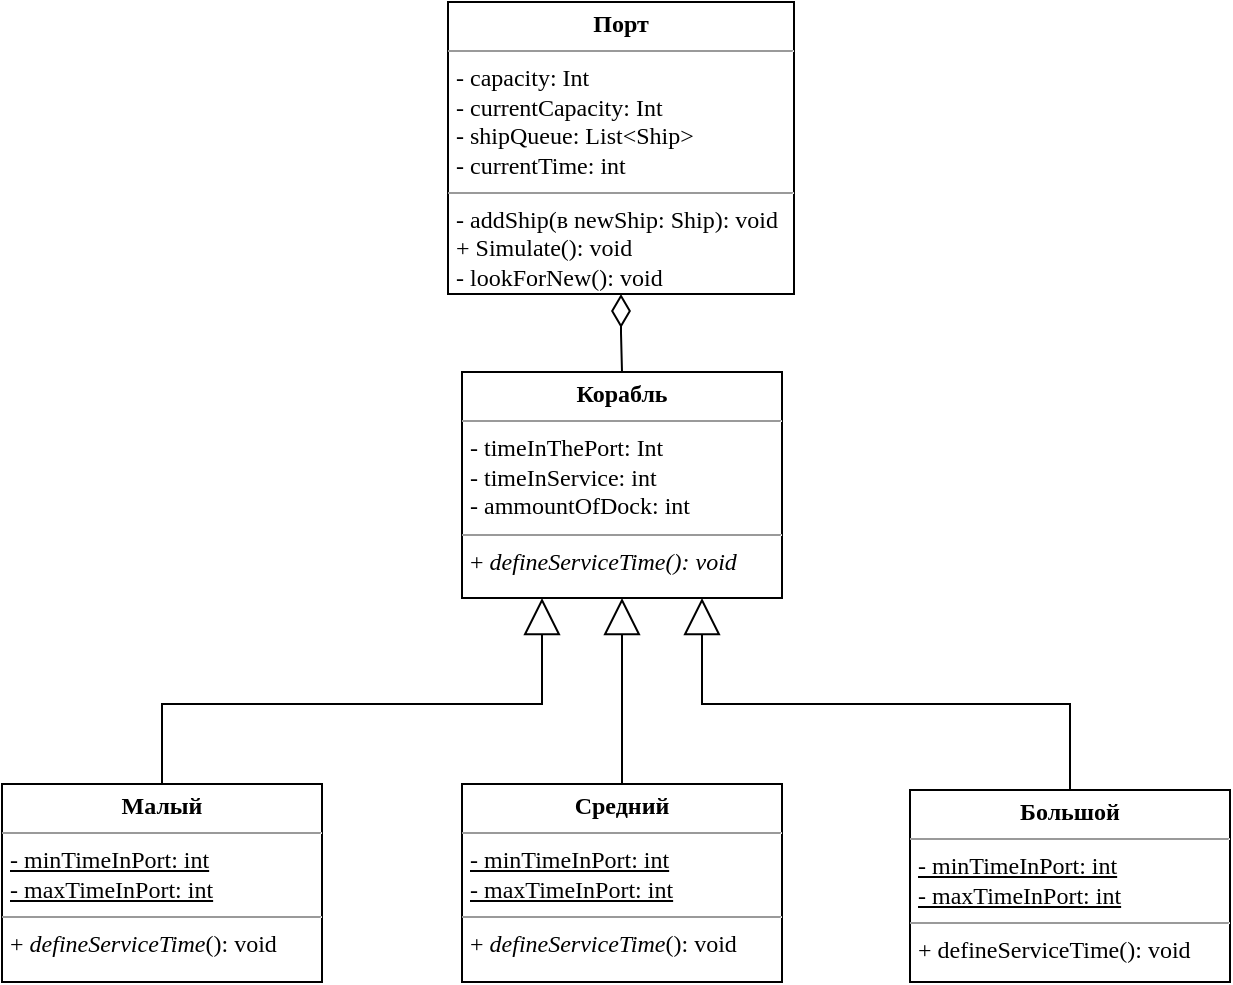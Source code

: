 <mxfile version="12.1.7" type="device" pages="3"><diagram id="rQJLPnfwIu0oZty9DE9A" name="Page-1"><mxGraphModel dx="1392" dy="722" grid="0" gridSize="10" guides="1" tooltips="1" connect="1" arrows="1" fold="1" page="1" pageScale="1" pageWidth="1169" pageHeight="827" math="0" shadow="0"><root><mxCell id="0"/><mxCell id="1" parent="0"/><mxCell id="Dj0sR8iXcwPjR2DifB25-1" value="&lt;p style=&quot;margin: 0px ; margin-top: 4px ; text-align: center&quot;&gt;&lt;b&gt;Корабль&lt;/b&gt;&lt;/p&gt;&lt;hr size=&quot;1&quot;&gt;&lt;p style=&quot;margin: 0px ; margin-left: 4px&quot;&gt;- timeInThePort: Int&lt;/p&gt;&lt;p style=&quot;margin: 0px ; margin-left: 4px&quot;&gt;- timeInService: int&lt;/p&gt;&lt;p style=&quot;margin: 0px ; margin-left: 4px&quot;&gt;- ammountOfDock: int&lt;/p&gt;&lt;hr size=&quot;1&quot;&gt;&lt;p style=&quot;margin: 0px ; margin-left: 4px&quot;&gt;+ &lt;i&gt;defineServiceTime(): void&lt;/i&gt;&lt;/p&gt;" style="verticalAlign=top;align=left;overflow=fill;fontSize=12;fontFamily=Times New Roman;html=1;" parent="1" vertex="1"><mxGeometry x="408" y="194" width="160" height="113" as="geometry"/></mxCell><mxCell id="Dj0sR8iXcwPjR2DifB25-2" value="&lt;p style=&quot;margin: 0px ; margin-top: 4px ; text-align: center&quot;&gt;&lt;b&gt;Большой&lt;/b&gt;&lt;/p&gt;&lt;hr size=&quot;1&quot;&gt;&lt;p style=&quot;margin: 0px 0px 0px 4px&quot;&gt;&lt;u&gt;- minTimeInPort: int&lt;/u&gt;&lt;/p&gt;&lt;p style=&quot;margin: 0px 0px 0px 4px&quot;&gt;&lt;u&gt;- maxTimeInPort: int&lt;/u&gt;&lt;/p&gt;&lt;hr size=&quot;1&quot;&gt;&lt;p style=&quot;margin: 0px ; margin-left: 4px&quot;&gt;+ defineServiceTime(): void&lt;/p&gt;" style="verticalAlign=top;align=left;overflow=fill;fontSize=12;fontFamily=Times New Roman;html=1;" parent="1" vertex="1"><mxGeometry x="632" y="403" width="160" height="96" as="geometry"/></mxCell><mxCell id="Dj0sR8iXcwPjR2DifB25-3" value="&lt;p style=&quot;margin: 0px ; margin-top: 4px ; text-align: center&quot;&gt;&lt;b&gt;Средний&lt;/b&gt;&lt;/p&gt;&lt;hr size=&quot;1&quot;&gt;&lt;p style=&quot;margin: 0px 0px 0px 4px&quot;&gt;&lt;u&gt;- minTimeInPort: int&lt;/u&gt;&lt;/p&gt;&lt;p style=&quot;margin: 0px 0px 0px 4px&quot;&gt;&lt;u&gt;- maxTimeInPort: int&lt;/u&gt;&lt;/p&gt;&lt;hr size=&quot;1&quot;&gt;&lt;p style=&quot;margin: 0px ; margin-left: 4px&quot;&gt;+&amp;nbsp;&lt;i&gt;defineServiceTime&lt;/i&gt;(): void&lt;/p&gt;" style="verticalAlign=top;align=left;overflow=fill;fontSize=12;fontFamily=Times New Roman;html=1;" parent="1" vertex="1"><mxGeometry x="408" y="400" width="160" height="99" as="geometry"/></mxCell><mxCell id="Dj0sR8iXcwPjR2DifB25-4" value="&lt;p style=&quot;margin: 0px ; margin-top: 4px ; text-align: center&quot;&gt;&lt;b&gt;Малый&lt;/b&gt;&lt;/p&gt;&lt;hr size=&quot;1&quot;&gt;&lt;p style=&quot;margin: 0px ; margin-left: 4px&quot;&gt;&lt;u&gt;- minTimeInPort: int&lt;/u&gt;&lt;/p&gt;&lt;p style=&quot;margin: 0px ; margin-left: 4px&quot;&gt;&lt;u&gt;- maxTimeInPort: int&lt;/u&gt;&lt;/p&gt;&lt;hr size=&quot;1&quot;&gt;&lt;p style=&quot;margin: 0px ; margin-left: 4px&quot;&gt;+&amp;nbsp;&lt;i&gt;defineServiceTime&lt;/i&gt;(): void&lt;/p&gt;" style="verticalAlign=top;align=left;overflow=fill;fontSize=12;fontFamily=Times New Roman;html=1;" parent="1" vertex="1"><mxGeometry x="178" y="400" width="160" height="99" as="geometry"/></mxCell><mxCell id="vrxpFDwFGwP-p5NmruzD-1" value="" style="endArrow=block;endSize=16;endFill=0;html=1;entryX=0.25;entryY=1;entryDx=0;entryDy=0;exitX=0.5;exitY=0;exitDx=0;exitDy=0;rounded=0;fontFamily=Times New Roman;" parent="1" source="Dj0sR8iXcwPjR2DifB25-4" target="Dj0sR8iXcwPjR2DifB25-1" edge="1"><mxGeometry width="160" relative="1" as="geometry"><mxPoint x="178" y="470" as="sourcePoint"/><mxPoint x="338" y="470" as="targetPoint"/><Array as="points"><mxPoint x="258" y="360"/><mxPoint x="448" y="360"/></Array></mxGeometry></mxCell><mxCell id="vrxpFDwFGwP-p5NmruzD-2" value="" style="endArrow=block;endSize=16;endFill=0;html=1;entryX=0.5;entryY=1;entryDx=0;entryDy=0;exitX=0.5;exitY=0;exitDx=0;exitDy=0;fontFamily=Times New Roman;" parent="1" source="Dj0sR8iXcwPjR2DifB25-3" target="Dj0sR8iXcwPjR2DifB25-1" edge="1"><mxGeometry width="160" relative="1" as="geometry"><mxPoint x="558" y="510" as="sourcePoint"/><mxPoint x="718" y="510" as="targetPoint"/></mxGeometry></mxCell><mxCell id="vrxpFDwFGwP-p5NmruzD-4" value="" style="endArrow=block;endSize=16;endFill=0;html=1;entryX=0.75;entryY=1;entryDx=0;entryDy=0;exitX=0.5;exitY=0;exitDx=0;exitDy=0;rounded=0;fontFamily=Times New Roman;" parent="1" source="Dj0sR8iXcwPjR2DifB25-2" target="Dj0sR8iXcwPjR2DifB25-1" edge="1"><mxGeometry width="160" relative="1" as="geometry"><mxPoint x="498" y="410" as="sourcePoint"/><mxPoint x="498" y="340" as="targetPoint"/><Array as="points"><mxPoint x="712" y="360"/><mxPoint x="528" y="360"/></Array></mxGeometry></mxCell><mxCell id="vrxpFDwFGwP-p5NmruzD-5" value="&lt;p style=&quot;margin: 0px ; margin-top: 4px ; text-align: center&quot;&gt;&lt;b&gt;Порт&lt;/b&gt;&lt;/p&gt;&lt;hr size=&quot;1&quot;&gt;&lt;p style=&quot;margin: 0px ; margin-left: 4px&quot;&gt;- capacity: Int&lt;/p&gt;&lt;p style=&quot;margin: 0px ; margin-left: 4px&quot;&gt;- currentCapacity: Int&lt;/p&gt;&lt;p style=&quot;margin: 0px ; margin-left: 4px&quot;&gt;- shipQueue: List&amp;lt;Ship&amp;gt;&lt;/p&gt;&lt;p style=&quot;margin: 0px ; margin-left: 4px&quot;&gt;- currentTime: int&lt;/p&gt;&lt;hr size=&quot;1&quot;&gt;&lt;p style=&quot;margin: 0px ; margin-left: 4px&quot;&gt;- addShip(в newShip: Ship): void&lt;/p&gt;&lt;p style=&quot;margin: 0px ; margin-left: 4px&quot;&gt;+ Simulate(): void&lt;/p&gt;&lt;p style=&quot;margin: 0px ; margin-left: 4px&quot;&gt;- lookForNew(): void&lt;/p&gt;" style="verticalAlign=top;align=left;overflow=fill;fontSize=12;fontFamily=Times New Roman;html=1;" parent="1" vertex="1"><mxGeometry x="401" y="9" width="173" height="146" as="geometry"/></mxCell><mxCell id="BmaB8KKi8gnXjxbCf2gg-1" value="" style="endArrow=none;html=1;endSize=12;startArrow=diamondThin;startSize=14;startFill=0;edgeStyle=orthogonalEdgeStyle;align=left;verticalAlign=bottom;endFill=0;exitX=0.5;exitY=1;exitDx=0;exitDy=0;entryX=0.5;entryY=0;entryDx=0;entryDy=0;strokeColor=#000000;rounded=0;fontFamily=Times New Roman;" parent="1" source="vrxpFDwFGwP-p5NmruzD-5" target="Dj0sR8iXcwPjR2DifB25-1" edge="1"><mxGeometry x="-0.151" y="-47" relative="1" as="geometry"><mxPoint x="178" y="510" as="sourcePoint"/><mxPoint x="338" y="510" as="targetPoint"/><mxPoint as="offset"/></mxGeometry></mxCell></root></mxGraphModel></diagram><diagram id="ByODxAKuJAgOQcYplRkK" name="Page-2"><mxGraphModel dx="1408" dy="808" grid="0" gridSize="10" guides="1" tooltips="1" connect="1" arrows="1" fold="1" page="1" pageScale="1" pageWidth="827" pageHeight="1169" math="0" shadow="0"><root><mxCell id="W9vy0zVuh0IpkCETJdIV-0"/><mxCell id="W9vy0zVuh0IpkCETJdIV-1" parent="W9vy0zVuh0IpkCETJdIV-0"/><mxCell id="W9vy0zVuh0IpkCETJdIV-2" value="Выбор корабля" style="rounded=1;whiteSpace=wrap;html=1;arcSize=40;fontFamily=Times New Roman;" parent="W9vy0zVuh0IpkCETJdIV-1" vertex="1"><mxGeometry x="305" y="58" width="120" height="40" as="geometry"/></mxCell><mxCell id="W9vy0zVuh0IpkCETJdIV-3" value="" style="edgeStyle=orthogonalEdgeStyle;html=1;verticalAlign=bottom;endArrow=open;endSize=8;entryX=0.5;entryY=0;entryDx=0;entryDy=0;fontFamily=Times New Roman;" parent="W9vy0zVuh0IpkCETJdIV-1" source="W9vy0zVuh0IpkCETJdIV-2" target="332K3fNFLdk_tcCox9rv-1" edge="1"><mxGeometry relative="1" as="geometry"><mxPoint x="365" y="130.429" as="targetPoint"/></mxGeometry></mxCell><mxCell id="KOREuP3NroJMRtNWjIfi-6" value="" style="html=1;verticalAlign=bottom;startArrow=circle;startFill=1;endArrow=open;startSize=6;endSize=8;strokeColor=#000000;entryX=0.5;entryY=0;entryDx=0;entryDy=0;fontFamily=Times New Roman;" parent="W9vy0zVuh0IpkCETJdIV-1" target="W9vy0zVuh0IpkCETJdIV-2" edge="1"><mxGeometry width="80" relative="1" as="geometry"><mxPoint x="365" y="10" as="sourcePoint"/><mxPoint x="432" y="17" as="targetPoint"/></mxGeometry></mxCell><mxCell id="332K3fNFLdk_tcCox9rv-1" value="" style="rhombus;whiteSpace=wrap;html=1;fontFamily=Times New Roman;" parent="W9vy0zVuh0IpkCETJdIV-1" vertex="1"><mxGeometry x="343.5" y="133.5" width="43" height="43" as="geometry"/></mxCell><mxCell id="332K3fNFLdk_tcCox9rv-3" value="" style="edgeStyle=orthogonalEdgeStyle;html=1;verticalAlign=bottom;endArrow=open;endSize=8;exitX=1;exitY=0.5;exitDx=0;exitDy=0;rounded=0;entryX=0.5;entryY=0;entryDx=0;entryDy=0;fontFamily=Times New Roman;" parent="W9vy0zVuh0IpkCETJdIV-1" source="332K3fNFLdk_tcCox9rv-1" target="332K3fNFLdk_tcCox9rv-7" edge="1"><mxGeometry relative="1" as="geometry"><mxPoint x="493" y="188" as="targetPoint"/><mxPoint x="375" y="117" as="sourcePoint"/></mxGeometry></mxCell><mxCell id="332K3fNFLdk_tcCox9rv-4" value="" style="edgeStyle=orthogonalEdgeStyle;html=1;verticalAlign=bottom;endArrow=open;endSize=8;exitX=0.5;exitY=1;exitDx=0;exitDy=0;rounded=0;entryX=0.5;entryY=0;entryDx=0;entryDy=0;fontFamily=Times New Roman;" parent="W9vy0zVuh0IpkCETJdIV-1" source="332K3fNFLdk_tcCox9rv-1" target="332K3fNFLdk_tcCox9rv-11" edge="1"><mxGeometry relative="1" as="geometry"><mxPoint x="365" y="228" as="targetPoint"/><mxPoint x="396.714" y="165" as="sourcePoint"/></mxGeometry></mxCell><mxCell id="332K3fNFLdk_tcCox9rv-5" value="&lt;font style=&quot;font-size: 10px&quot;&gt;[есть место в порту]&lt;/font&gt;" style="text;html=1;resizable=0;points=[];autosize=1;align=left;verticalAlign=top;spacingTop=-4;fontFamily=Times New Roman;" parent="W9vy0zVuh0IpkCETJdIV-1" vertex="1"><mxGeometry x="264.5" y="176.5" width="104" height="14" as="geometry"/></mxCell><mxCell id="332K3fNFLdk_tcCox9rv-6" value="[нету места в порту]" style="text;html=1;resizable=0;points=[];autosize=1;align=left;verticalAlign=top;spacingTop=-4;fontFamily=Times New Roman;" parent="W9vy0zVuh0IpkCETJdIV-1" vertex="1"><mxGeometry x="386.5" y="136.5" width="124" height="14" as="geometry"/></mxCell><mxCell id="Z7Pz20Dm8AWYb-hB9d-E-5" style="edgeStyle=orthogonalEdgeStyle;rounded=0;orthogonalLoop=1;jettySize=auto;html=1;exitX=0.5;exitY=1;exitDx=0;exitDy=0;entryX=1;entryY=0.5;entryDx=0;entryDy=0;endArrow=open;endFill=0;" parent="W9vy0zVuh0IpkCETJdIV-1" source="332K3fNFLdk_tcCox9rv-7" target="Z7Pz20Dm8AWYb-hB9d-E-4" edge="1"><mxGeometry relative="1" as="geometry"/></mxCell><mxCell id="332K3fNFLdk_tcCox9rv-7" value="Добавление в очередь" style="rounded=1;whiteSpace=wrap;html=1;arcSize=40;glass=0;shadow=0;comic=0;fontFamily=Times New Roman;" parent="W9vy0zVuh0IpkCETJdIV-1" vertex="1"><mxGeometry x="494" y="312.5" width="120" height="40" as="geometry"/></mxCell><mxCell id="332K3fNFLdk_tcCox9rv-11" value="Обслуживание" style="rounded=1;whiteSpace=wrap;html=1;arcSize=40;fontFamily=Times New Roman;" parent="W9vy0zVuh0IpkCETJdIV-1" vertex="1"><mxGeometry x="305" y="312.5" width="120" height="40" as="geometry"/></mxCell><mxCell id="y7omGmeH06z_WEypoz---3" style="edgeStyle=orthogonalEdgeStyle;rounded=0;orthogonalLoop=1;jettySize=auto;html=1;exitX=1;exitY=0.5;exitDx=0;exitDy=0;endArrow=openThin;endFill=0;strokeColor=#000000;fontFamily=Times New Roman;" parent="W9vy0zVuh0IpkCETJdIV-1" source="y7omGmeH06z_WEypoz---1" edge="1"><mxGeometry relative="1" as="geometry"><mxPoint x="364" y="34" as="targetPoint"/><Array as="points"><mxPoint x="695" y="657"/><mxPoint x="695" y="35"/></Array></mxGeometry></mxCell><mxCell id="y7omGmeH06z_WEypoz---6" style="edgeStyle=orthogonalEdgeStyle;rounded=0;orthogonalLoop=1;jettySize=auto;html=1;exitX=0.5;exitY=1;exitDx=0;exitDy=0;entryX=0.5;entryY=0;entryDx=0;entryDy=0;endArrow=openThin;endFill=0;strokeColor=#000000;fontFamily=Times New Roman;" parent="W9vy0zVuh0IpkCETJdIV-1" source="y7omGmeH06z_WEypoz---1" target="y7omGmeH06z_WEypoz---4" edge="1"><mxGeometry relative="1" as="geometry"/></mxCell><mxCell id="y7omGmeH06z_WEypoz---1" value="" style="rhombus;whiteSpace=wrap;html=1;fontFamily=Times New Roman;" parent="W9vy0zVuh0IpkCETJdIV-1" vertex="1"><mxGeometry x="343.5" y="635" width="43" height="43" as="geometry"/></mxCell><mxCell id="y7omGmeH06z_WEypoz---7" style="edgeStyle=orthogonalEdgeStyle;rounded=0;orthogonalLoop=1;jettySize=auto;html=1;exitX=0.5;exitY=1;exitDx=0;exitDy=0;entryX=0.5;entryY=0;entryDx=0;entryDy=0;endArrow=openThin;endFill=0;strokeColor=#000000;fontFamily=Times New Roman;" parent="W9vy0zVuh0IpkCETJdIV-1" source="y7omGmeH06z_WEypoz---4" target="y7omGmeH06z_WEypoz---5" edge="1"><mxGeometry relative="1" as="geometry"/></mxCell><mxCell id="y7omGmeH06z_WEypoz---4" value="Подчёт статистики" style="rounded=1;whiteSpace=wrap;html=1;arcSize=40;fontFamily=Times New Roman;" parent="W9vy0zVuh0IpkCETJdIV-1" vertex="1"><mxGeometry x="305" y="706" width="120" height="40" as="geometry"/></mxCell><mxCell id="y7omGmeH06z_WEypoz---5" value="" style="ellipse;html=1;shape=endState;fillColor=#000000;strokeColor=#080000;shadow=0;glass=0;comic=0;fontFamily=Times New Roman;" parent="W9vy0zVuh0IpkCETJdIV-1" vertex="1"><mxGeometry x="350" y="803.5" width="30" height="30" as="geometry"/></mxCell><mxCell id="y7omGmeH06z_WEypoz---8" value="[прошли все 50 кораблей]" style="text;html=1;resizable=0;points=[];autosize=1;align=left;verticalAlign=top;spacingTop=-4;fontFamily=Times New Roman;" parent="W9vy0zVuh0IpkCETJdIV-1" vertex="1"><mxGeometry x="212.5" y="675.5" width="156" height="14" as="geometry"/></mxCell><mxCell id="y7omGmeH06z_WEypoz---9" value="[прошли не все корабли]" style="text;html=1;resizable=0;points=[];autosize=1;align=left;verticalAlign=top;spacingTop=-4;fontFamily=Times New Roman;" parent="W9vy0zVuh0IpkCETJdIV-1" vertex="1"><mxGeometry x="394.5" y="635" width="150" height="14" as="geometry"/></mxCell><mxCell id="y7omGmeH06z_WEypoz---10" value="Случайным образом выбираем новый корабль из очереди&amp;nbsp;" style="shape=note;whiteSpace=wrap;html=1;size=14;verticalAlign=top;align=left;spacingTop=-6;shadow=0;glass=0;comic=0;strokeColor=#080000;fontFamily=Times New Roman;" parent="W9vy0zVuh0IpkCETJdIV-1" vertex="1"><mxGeometry x="124" y="32" width="100" height="82" as="geometry"/></mxCell><mxCell id="y7omGmeH06z_WEypoz---11" value="" style="endArrow=none;endSize=12;dashed=1;html=1;strokeColor=#000000;endFill=0;entryX=0;entryY=0.5;entryDx=0;entryDy=0;exitX=0;exitY=0;exitDx=100;exitDy=42;exitPerimeter=0;fontFamily=Times New Roman;" parent="W9vy0zVuh0IpkCETJdIV-1" source="y7omGmeH06z_WEypoz---10" target="W9vy0zVuh0IpkCETJdIV-2" edge="1"><mxGeometry width="160" relative="1" as="geometry"><mxPoint x="56" y="177" as="sourcePoint"/><mxPoint x="216" y="177" as="targetPoint"/></mxGeometry></mxCell><mxCell id="Z7Pz20Dm8AWYb-hB9d-E-0" value="Освобождение места в причале" style="rounded=1;whiteSpace=wrap;html=1;arcSize=40;fontFamily=Times New Roman;" parent="W9vy0zVuh0IpkCETJdIV-1" vertex="1"><mxGeometry x="305" y="374.5" width="120" height="40" as="geometry"/></mxCell><mxCell id="Z7Pz20Dm8AWYb-hB9d-E-1" value="" style="edgeStyle=orthogonalEdgeStyle;html=1;verticalAlign=bottom;endArrow=open;endSize=8;rounded=0;entryX=0.5;entryY=0;entryDx=0;entryDy=0;fontFamily=Times New Roman;exitX=0.5;exitY=1;exitDx=0;exitDy=0;" parent="W9vy0zVuh0IpkCETJdIV-1" source="332K3fNFLdk_tcCox9rv-11" target="Z7Pz20Dm8AWYb-hB9d-E-0" edge="1"><mxGeometry relative="1" as="geometry"><mxPoint x="375" y="322.5" as="targetPoint"/><mxPoint x="428" y="365.5" as="sourcePoint"/></mxGeometry></mxCell><mxCell id="Z7Pz20Dm8AWYb-hB9d-E-3" value="" style="edgeStyle=orthogonalEdgeStyle;html=1;verticalAlign=bottom;endArrow=open;endSize=8;rounded=0;entryX=0.5;entryY=0;entryDx=0;entryDy=0;fontFamily=Times New Roman;exitX=0.5;exitY=1;exitDx=0;exitDy=0;" parent="W9vy0zVuh0IpkCETJdIV-1" source="Z7Pz20Dm8AWYb-hB9d-E-6" target="y7omGmeH06z_WEypoz---1" edge="1"><mxGeometry relative="1" as="geometry"><mxPoint x="375" y="426" as="targetPoint"/><mxPoint x="375" y="404" as="sourcePoint"/></mxGeometry></mxCell><mxCell id="Z7Pz20Dm8AWYb-hB9d-E-8" style="edgeStyle=orthogonalEdgeStyle;rounded=0;orthogonalLoop=1;jettySize=auto;html=1;exitX=0.5;exitY=1;exitDx=0;exitDy=0;entryX=0.5;entryY=0;entryDx=0;entryDy=0;endArrow=open;endFill=0;" parent="W9vy0zVuh0IpkCETJdIV-1" source="Z7Pz20Dm8AWYb-hB9d-E-4" target="Z7Pz20Dm8AWYb-hB9d-E-6" edge="1"><mxGeometry relative="1" as="geometry"/></mxCell><mxCell id="Z7Pz20Dm8AWYb-hB9d-E-4" value="" style="rhombus;whiteSpace=wrap;html=1;fontFamily=Times New Roman;" parent="W9vy0zVuh0IpkCETJdIV-1" vertex="1"><mxGeometry x="343.5" y="441" width="43" height="43" as="geometry"/></mxCell><mxCell id="Z7Pz20Dm8AWYb-hB9d-E-9" style="edgeStyle=orthogonalEdgeStyle;rounded=0;orthogonalLoop=1;jettySize=auto;html=1;exitX=0;exitY=0.5;exitDx=0;exitDy=0;endArrow=open;endFill=0;" parent="W9vy0zVuh0IpkCETJdIV-1" source="Z7Pz20Dm8AWYb-hB9d-E-6" edge="1"><mxGeometry relative="1" as="geometry"><mxPoint x="365" y="267" as="targetPoint"/><Array as="points"><mxPoint x="170" y="549"/><mxPoint x="170" y="267"/></Array></mxGeometry></mxCell><mxCell id="Z7Pz20Dm8AWYb-hB9d-E-6" value="" style="rhombus;whiteSpace=wrap;html=1;fontFamily=Times New Roman;" parent="W9vy0zVuh0IpkCETJdIV-1" vertex="1"><mxGeometry x="343.5" y="527.5" width="43" height="43" as="geometry"/></mxCell><mxCell id="Z7Pz20Dm8AWYb-hB9d-E-7" value="" style="edgeStyle=orthogonalEdgeStyle;html=1;verticalAlign=bottom;endArrow=open;endSize=8;rounded=0;fontFamily=Times New Roman;exitX=0.5;exitY=1;exitDx=0;exitDy=0;entryX=0.5;entryY=0;entryDx=0;entryDy=0;" parent="W9vy0zVuh0IpkCETJdIV-1" source="Z7Pz20Dm8AWYb-hB9d-E-0" target="Z7Pz20Dm8AWYb-hB9d-E-4" edge="1"><mxGeometry relative="1" as="geometry"><mxPoint x="385" y="436" as="targetPoint"/><mxPoint x="365" y="415" as="sourcePoint"/></mxGeometry></mxCell><mxCell id="Z7Pz20Dm8AWYb-hB9d-E-10" value="&lt;font face=&quot;Times New Roman&quot;&gt;[достаточно свободного места]&lt;/font&gt;" style="text;html=1;" parent="W9vy0zVuh0IpkCETJdIV-1" vertex="1"><mxGeometry x="169.857" y="521.071" width="164" height="28" as="geometry"/></mxCell><mxCell id="Z7Pz20Dm8AWYb-hB9d-E-11" value="&lt;font face=&quot;Times New Roman&quot;&gt;[недостаточно свободного места]&lt;/font&gt;" style="text;html=1;" parent="W9vy0zVuh0IpkCETJdIV-1" vertex="1"><mxGeometry x="193.857" y="584.071" width="164" height="28" as="geometry"/></mxCell></root></mxGraphModel></diagram><diagram id="Wfg4Ax1JKaUedSUGSMGJ" name="Page-3"><mxGraphModel dx="1097" dy="1074" grid="0" gridSize="10" guides="1" tooltips="1" connect="1" arrows="1" fold="1" page="1" pageScale="1" pageWidth="827" pageHeight="1169" math="0" shadow="0"><root><mxCell id="rqzTapscbwIsIxHXjQ3K-0"/><mxCell id="rqzTapscbwIsIxHXjQ3K-1" parent="rqzTapscbwIsIxHXjQ3K-0"/><mxCell id="ILnf39ZdwspqKpi9EpFt-0" value="Выбор корабля" style="rounded=1;whiteSpace=wrap;html=1;arcSize=40;fontFamily=Times New Roman;" vertex="1" parent="rqzTapscbwIsIxHXjQ3K-1"><mxGeometry x="304.5" y="274" width="120" height="40" as="geometry"/></mxCell><mxCell id="ILnf39ZdwspqKpi9EpFt-1" value="" style="edgeStyle=orthogonalEdgeStyle;html=1;verticalAlign=bottom;endArrow=open;endSize=8;entryX=0.5;entryY=0;entryDx=0;entryDy=0;fontFamily=Times New Roman;" edge="1" parent="rqzTapscbwIsIxHXjQ3K-1" source="ILnf39ZdwspqKpi9EpFt-0" target="ILnf39ZdwspqKpi9EpFt-3"><mxGeometry relative="1" as="geometry"><mxPoint x="364.5" y="352.429" as="targetPoint"/></mxGeometry></mxCell><mxCell id="ILnf39ZdwspqKpi9EpFt-2" value="" style="html=1;verticalAlign=bottom;startArrow=circle;startFill=1;endArrow=open;startSize=6;endSize=8;strokeColor=#000000;entryX=0.5;entryY=0;entryDx=0;entryDy=0;fontFamily=Times New Roman;" edge="1" parent="rqzTapscbwIsIxHXjQ3K-1" target="ILnf39ZdwspqKpi9EpFt-31"><mxGeometry width="80" relative="1" as="geometry"><mxPoint x="221.5" y="25" as="sourcePoint"/><mxPoint x="288.5" y="32" as="targetPoint"/></mxGeometry></mxCell><mxCell id="ILnf39ZdwspqKpi9EpFt-3" value="" style="rhombus;whiteSpace=wrap;html=1;fontFamily=Times New Roman;" vertex="1" parent="rqzTapscbwIsIxHXjQ3K-1"><mxGeometry x="343" y="350.5" width="43" height="43" as="geometry"/></mxCell><mxCell id="ILnf39ZdwspqKpi9EpFt-4" value="" style="edgeStyle=orthogonalEdgeStyle;html=1;verticalAlign=bottom;endArrow=open;endSize=8;exitX=0.5;exitY=1;exitDx=0;exitDy=0;rounded=0;entryX=0.5;entryY=0;entryDx=0;entryDy=0;fontFamily=Times New Roman;" edge="1" parent="rqzTapscbwIsIxHXjQ3K-1" source="ILnf39ZdwspqKpi9EpFt-97" target="ILnf39ZdwspqKpi9EpFt-110"><mxGeometry relative="1" as="geometry"><mxPoint x="647" y="530.333" as="targetPoint"/><mxPoint x="417.5" y="409" as="sourcePoint"/></mxGeometry></mxCell><mxCell id="ILnf39ZdwspqKpi9EpFt-5" value="" style="edgeStyle=orthogonalEdgeStyle;html=1;verticalAlign=bottom;endArrow=open;endSize=8;exitX=0.5;exitY=1;exitDx=0;exitDy=0;rounded=0;entryX=0.5;entryY=0;entryDx=0;entryDy=0;fontFamily=Times New Roman;" edge="1" parent="rqzTapscbwIsIxHXjQ3K-1" source="ILnf39ZdwspqKpi9EpFt-102" target="ILnf39ZdwspqKpi9EpFt-10"><mxGeometry relative="1" as="geometry"><mxPoint x="364.5" y="511" as="targetPoint"/><mxPoint x="396.214" y="448" as="sourcePoint"/></mxGeometry></mxCell><mxCell id="ILnf39ZdwspqKpi9EpFt-6" value="[есть место в порту]" style="text;html=1;resizable=0;points=[];autosize=1;align=left;verticalAlign=top;spacingTop=-4;fontFamily=Times New Roman;" vertex="1" parent="rqzTapscbwIsIxHXjQ3K-1"><mxGeometry x="246" y="393.5" width="113" height="14" as="geometry"/></mxCell><mxCell id="ILnf39ZdwspqKpi9EpFt-7" value="[нету места в порту]" style="text;html=1;resizable=0;points=[];autosize=1;align=left;verticalAlign=top;spacingTop=-4;fontFamily=Times New Roman;" vertex="1" parent="rqzTapscbwIsIxHXjQ3K-1"><mxGeometry x="386" y="350.5" width="124" height="14" as="geometry"/></mxCell><mxCell id="ILnf39ZdwspqKpi9EpFt-8" style="edgeStyle=orthogonalEdgeStyle;rounded=0;orthogonalLoop=1;jettySize=auto;html=1;exitX=0.5;exitY=1;exitDx=0;exitDy=0;entryX=1;entryY=0.5;entryDx=0;entryDy=0;endArrow=open;endFill=0;" edge="1" parent="rqzTapscbwIsIxHXjQ3K-1" source="ILnf39ZdwspqKpi9EpFt-110" target="ILnf39ZdwspqKpi9EpFt-25"><mxGeometry relative="1" as="geometry"/></mxCell><mxCell id="ILnf39ZdwspqKpi9EpFt-10" value="Добавление в список обслуживаемых кораблей" style="rounded=1;whiteSpace=wrap;html=1;arcSize=40;fontFamily=Times New Roman;" vertex="1" parent="rqzTapscbwIsIxHXjQ3K-1"><mxGeometry x="305" y="543" width="120" height="40" as="geometry"/></mxCell><mxCell id="ILnf39ZdwspqKpi9EpFt-12" style="edgeStyle=orthogonalEdgeStyle;rounded=0;orthogonalLoop=1;jettySize=auto;html=1;exitX=0.5;exitY=1;exitDx=0;exitDy=0;endArrow=openThin;endFill=0;strokeColor=#000000;fontFamily=Times New Roman;entryX=0.5;entryY=0;entryDx=0;entryDy=0;" edge="1" parent="rqzTapscbwIsIxHXjQ3K-1" source="ILnf39ZdwspqKpi9EpFt-13" target="ILnf39ZdwspqKpi9EpFt-16"><mxGeometry relative="1" as="geometry"><mxPoint x="221.5" y="1539" as="targetPoint"/></mxGeometry></mxCell><mxCell id="ILnf39ZdwspqKpi9EpFt-80" style="edgeStyle=orthogonalEdgeStyle;rounded=0;orthogonalLoop=1;jettySize=auto;html=1;exitX=0;exitY=0.5;exitDx=0;exitDy=0;endArrow=open;endFill=0;" edge="1" parent="rqzTapscbwIsIxHXjQ3K-1" source="ILnf39ZdwspqKpi9EpFt-13"><mxGeometry relative="1" as="geometry"><mxPoint x="219.5" y="193" as="targetPoint"/><Array as="points"><mxPoint x="26" y="1425"/><mxPoint x="26" y="193"/></Array></mxGeometry></mxCell><mxCell id="ILnf39ZdwspqKpi9EpFt-13" value="" style="rhombus;whiteSpace=wrap;html=1;fontFamily=Times New Roman;" vertex="1" parent="rqzTapscbwIsIxHXjQ3K-1"><mxGeometry x="200" y="1403" width="43" height="43" as="geometry"/></mxCell><mxCell id="ILnf39ZdwspqKpi9EpFt-15" value="Подчёт статистики" style="rounded=1;whiteSpace=wrap;html=1;arcSize=40;fontFamily=Times New Roman;" vertex="1" parent="rqzTapscbwIsIxHXjQ3K-1"><mxGeometry x="161.5" y="1478" width="120" height="40" as="geometry"/></mxCell><mxCell id="ILnf39ZdwspqKpi9EpFt-22" value="" style="edgeStyle=orthogonalEdgeStyle;html=1;verticalAlign=bottom;endArrow=open;endSize=8;rounded=0;entryX=0.5;entryY=0;entryDx=0;entryDy=0;fontFamily=Times New Roman;exitX=0.5;exitY=1;exitDx=0;exitDy=0;" edge="1" parent="rqzTapscbwIsIxHXjQ3K-1" source="ILnf39ZdwspqKpi9EpFt-87" target="ILnf39ZdwspqKpi9EpFt-25"><mxGeometry relative="1" as="geometry"><mxPoint x="365.143" y="700.286" as="targetPoint"/><mxPoint x="428" y="708.5" as="sourcePoint"/></mxGeometry></mxCell><mxCell id="ILnf39ZdwspqKpi9EpFt-23" value="" style="edgeStyle=orthogonalEdgeStyle;html=1;verticalAlign=bottom;endArrow=open;endSize=8;rounded=0;entryX=0.5;entryY=0;entryDx=0;entryDy=0;fontFamily=Times New Roman;exitX=0.5;exitY=1;exitDx=0;exitDy=0;" edge="1" parent="rqzTapscbwIsIxHXjQ3K-1" source="ILnf39ZdwspqKpi9EpFt-76" target="ILnf39ZdwspqKpi9EpFt-13"><mxGeometry relative="1" as="geometry"><mxPoint x="231.5" y="1145.5" as="targetPoint"/><mxPoint x="221.643" y="1289.929" as="sourcePoint"/></mxGeometry></mxCell><mxCell id="ILnf39ZdwspqKpi9EpFt-25" value="" style="rhombus;whiteSpace=wrap;html=1;fontFamily=Times New Roman;" vertex="1" parent="rqzTapscbwIsIxHXjQ3K-1"><mxGeometry x="343.5" y="662.5" width="43" height="43" as="geometry"/></mxCell><mxCell id="ILnf39ZdwspqKpi9EpFt-33" style="edgeStyle=orthogonalEdgeStyle;rounded=0;orthogonalLoop=1;jettySize=auto;html=1;exitX=0.5;exitY=1;exitDx=0;exitDy=0;entryX=0.5;entryY=0;entryDx=0;entryDy=0;endArrow=open;endFill=0;" edge="1" parent="rqzTapscbwIsIxHXjQ3K-1" source="ILnf39ZdwspqKpi9EpFt-31" target="ILnf39ZdwspqKpi9EpFt-32"><mxGeometry relative="1" as="geometry"/></mxCell><mxCell id="ILnf39ZdwspqKpi9EpFt-31" value="Задание изначального времени в 0 часов" style="rounded=1;whiteSpace=wrap;html=1;arcSize=40;fontFamily=Times New Roman;" vertex="1" parent="rqzTapscbwIsIxHXjQ3K-1"><mxGeometry x="161.5" y="72.5" width="120" height="40" as="geometry"/></mxCell><mxCell id="ILnf39ZdwspqKpi9EpFt-37" style="edgeStyle=orthogonalEdgeStyle;rounded=0;orthogonalLoop=1;jettySize=auto;html=1;exitX=0.5;exitY=1;exitDx=0;exitDy=0;endArrow=open;endFill=0;" edge="1" parent="rqzTapscbwIsIxHXjQ3K-1" source="ILnf39ZdwspqKpi9EpFt-32" target="ILnf39ZdwspqKpi9EpFt-36"><mxGeometry relative="1" as="geometry"/></mxCell><mxCell id="ILnf39ZdwspqKpi9EpFt-32" value="Генерация время прибывания следующего корабля" style="rounded=1;whiteSpace=wrap;html=1;arcSize=40;fontFamily=Times New Roman;" vertex="1" parent="rqzTapscbwIsIxHXjQ3K-1"><mxGeometry x="161.5" y="139" width="120" height="43" as="geometry"/></mxCell><mxCell id="ILnf39ZdwspqKpi9EpFt-38" style="edgeStyle=orthogonalEdgeStyle;rounded=0;orthogonalLoop=1;jettySize=auto;html=1;exitX=1;exitY=0.5;exitDx=0;exitDy=0;entryX=0.5;entryY=0;entryDx=0;entryDy=0;endArrow=open;endFill=0;" edge="1" parent="rqzTapscbwIsIxHXjQ3K-1" source="ILnf39ZdwspqKpi9EpFt-36" target="ILnf39ZdwspqKpi9EpFt-0"><mxGeometry relative="1" as="geometry"/></mxCell><mxCell id="ILnf39ZdwspqKpi9EpFt-82" style="edgeStyle=orthogonalEdgeStyle;rounded=0;orthogonalLoop=1;jettySize=auto;html=1;exitX=0.5;exitY=1;exitDx=0;exitDy=0;entryX=0.5;entryY=0;entryDx=0;entryDy=0;endArrow=open;endFill=0;" edge="1" parent="rqzTapscbwIsIxHXjQ3K-1" source="ILnf39ZdwspqKpi9EpFt-36" target="ILnf39ZdwspqKpi9EpFt-81"><mxGeometry relative="1" as="geometry"/></mxCell><mxCell id="ILnf39ZdwspqKpi9EpFt-36" value="" style="rhombus;whiteSpace=wrap;html=1;fontFamily=Times New Roman;" vertex="1" parent="rqzTapscbwIsIxHXjQ3K-1"><mxGeometry x="200" y="210.5" width="43" height="43" as="geometry"/></mxCell><mxCell id="ILnf39ZdwspqKpi9EpFt-40" value="&lt;font face=&quot;Times New Roman&quot;&gt;[текущее время равно времени&lt;br&gt;прибытия нового корабля]&lt;/font&gt;" style="text;html=1;" vertex="1" parent="rqzTapscbwIsIxHXjQ3K-1"><mxGeometry x="246.167" y="196.738" width="132" height="28" as="geometry"/></mxCell><mxCell id="ILnf39ZdwspqKpi9EpFt-41" value="Берём корабль из списка обслуживаемых" style="rounded=1;whiteSpace=wrap;html=1;arcSize=40;fontFamily=Times New Roman;" vertex="1" parent="rqzTapscbwIsIxHXjQ3K-1"><mxGeometry x="377.5" y="787.5" width="120" height="40" as="geometry"/></mxCell><mxCell id="ILnf39ZdwspqKpi9EpFt-42" value="" style="rhombus;whiteSpace=wrap;html=1;fontFamily=Times New Roman;" vertex="1" parent="rqzTapscbwIsIxHXjQ3K-1"><mxGeometry x="416" y="852.5" width="43" height="43" as="geometry"/></mxCell><mxCell id="ILnf39ZdwspqKpi9EpFt-44" value="&lt;span style=&quot;font-family: &amp;#34;times new roman&amp;#34;&quot;&gt;[корабль обслужен в&amp;nbsp;&lt;/span&gt;&lt;br style=&quot;font-family: &amp;#34;times new roman&amp;#34;&quot;&gt;&lt;span style=&quot;font-family: &amp;#34;times new roman&amp;#34;&quot;&gt;данный момент времени]&lt;/span&gt;" style="text;html=1;" vertex="1" parent="rqzTapscbwIsIxHXjQ3K-1"><mxGeometry x="464.1" y="838.6" width="132" height="28" as="geometry"/></mxCell><mxCell id="ILnf39ZdwspqKpi9EpFt-93" style="edgeStyle=orthogonalEdgeStyle;rounded=0;orthogonalLoop=1;jettySize=auto;html=1;exitX=0.5;exitY=1;exitDx=0;exitDy=0;entryX=0.5;entryY=0;entryDx=0;entryDy=0;endArrow=open;endFill=0;" edge="1" parent="rqzTapscbwIsIxHXjQ3K-1" source="ILnf39ZdwspqKpi9EpFt-47" target="ILnf39ZdwspqKpi9EpFt-89"><mxGeometry relative="1" as="geometry"/></mxCell><mxCell id="ILnf39ZdwspqKpi9EpFt-47" value="Убрать корабль из списка обслуживаемых" style="rounded=1;whiteSpace=wrap;html=1;arcSize=40;fontFamily=Times New Roman;" vertex="1" parent="rqzTapscbwIsIxHXjQ3K-1"><mxGeometry x="513.5" y="903.5" width="120" height="40" as="geometry"/></mxCell><mxCell id="ILnf39ZdwspqKpi9EpFt-69" style="edgeStyle=orthogonalEdgeStyle;rounded=0;orthogonalLoop=1;jettySize=auto;html=1;exitX=1;exitY=0.5;exitDx=0;exitDy=0;endArrow=open;endFill=0;" edge="1" parent="rqzTapscbwIsIxHXjQ3K-1" source="ILnf39ZdwspqKpi9EpFt-51"><mxGeometry relative="1" as="geometry"><mxPoint x="366.5" y="325" as="targetPoint"/><Array as="points"><mxPoint x="799" y="1128"/><mxPoint x="799" y="325"/></Array></mxGeometry></mxCell><mxCell id="ILnf39ZdwspqKpi9EpFt-51" value="Берём корабль из очереди на обслуживание" style="rounded=1;whiteSpace=wrap;html=1;arcSize=40;fontFamily=Times New Roman;" vertex="1" parent="rqzTapscbwIsIxHXjQ3K-1"><mxGeometry x="513.5" y="1107.5" width="120" height="40" as="geometry"/></mxCell><mxCell id="ILnf39ZdwspqKpi9EpFt-75" style="edgeStyle=orthogonalEdgeStyle;rounded=0;orthogonalLoop=1;jettySize=auto;html=1;exitX=0.5;exitY=1;exitDx=0;exitDy=0;entryX=1;entryY=0.5;entryDx=0;entryDy=0;endArrow=open;endFill=0;" edge="1" parent="rqzTapscbwIsIxHXjQ3K-1" source="ILnf39ZdwspqKpi9EpFt-54" target="ILnf39ZdwspqKpi9EpFt-72"><mxGeometry relative="1" as="geometry"/></mxCell><mxCell id="ILnf39ZdwspqKpi9EpFt-54" value="" style="rhombus;whiteSpace=wrap;html=1;fontFamily=Times New Roman;" vertex="1" parent="rqzTapscbwIsIxHXjQ3K-1"><mxGeometry x="416" y="1019.5" width="43" height="43" as="geometry"/></mxCell><mxCell id="ILnf39ZdwspqKpi9EpFt-57" value="&lt;font face=&quot;Times New Roman&quot;&gt;[в очереди есть корабли]&lt;/font&gt;" style="text;html=1;" vertex="1" parent="rqzTapscbwIsIxHXjQ3K-1"><mxGeometry x="455.405" y="1019.738" width="281" height="28" as="geometry"/></mxCell><mxCell id="ILnf39ZdwspqKpi9EpFt-70" style="edgeStyle=orthogonalEdgeStyle;rounded=0;orthogonalLoop=1;jettySize=auto;html=1;exitX=0.5;exitY=1;exitDx=0;exitDy=0;endArrow=open;endFill=0;entryX=0.5;entryY=0;entryDx=0;entryDy=0;" edge="1" parent="rqzTapscbwIsIxHXjQ3K-1" source="ILnf39ZdwspqKpi9EpFt-58" target="ILnf39ZdwspqKpi9EpFt-72"><mxGeometry relative="1" as="geometry"><mxPoint x="365.333" y="1077.167" as="targetPoint"/></mxGeometry></mxCell><mxCell id="ILnf39ZdwspqKpi9EpFt-58" value="" style="rhombus;whiteSpace=wrap;html=1;fontFamily=Times New Roman;" vertex="1" parent="rqzTapscbwIsIxHXjQ3K-1"><mxGeometry x="343.5" y="731.5" width="43" height="43" as="geometry"/></mxCell><mxCell id="ILnf39ZdwspqKpi9EpFt-59" style="edgeStyle=orthogonalEdgeStyle;rounded=0;orthogonalLoop=1;jettySize=auto;html=1;exitX=0.5;exitY=1;exitDx=0;exitDy=0;endArrow=open;endFill=0;entryX=0.5;entryY=0;entryDx=0;entryDy=0;" edge="1" parent="rqzTapscbwIsIxHXjQ3K-1" source="ILnf39ZdwspqKpi9EpFt-25" target="ILnf39ZdwspqKpi9EpFt-58"><mxGeometry relative="1" as="geometry"><mxPoint x="365.238" y="705.286" as="sourcePoint"/><mxPoint x="365.238" y="791.476" as="targetPoint"/></mxGeometry></mxCell><mxCell id="ILnf39ZdwspqKpi9EpFt-60" value="&lt;font face=&quot;Times New Roman&quot;&gt;[в списке обслуживания есть корабли]&lt;/font&gt;" style="text;html=1;" vertex="1" parent="rqzTapscbwIsIxHXjQ3K-1"><mxGeometry x="383.619" y="727.881" width="281" height="28" as="geometry"/></mxCell><mxCell id="ILnf39ZdwspqKpi9EpFt-61" style="edgeStyle=orthogonalEdgeStyle;rounded=0;orthogonalLoop=1;jettySize=auto;html=1;exitX=1;exitY=0.5;exitDx=0;exitDy=0;endArrow=open;endFill=0;entryX=0.5;entryY=0;entryDx=0;entryDy=0;" edge="1" parent="rqzTapscbwIsIxHXjQ3K-1" source="ILnf39ZdwspqKpi9EpFt-58" target="ILnf39ZdwspqKpi9EpFt-41"><mxGeometry relative="1" as="geometry"><mxPoint x="375.238" y="715.286" as="sourcePoint"/><mxPoint x="375.238" y="741.476" as="targetPoint"/></mxGeometry></mxCell><mxCell id="ILnf39ZdwspqKpi9EpFt-62" style="edgeStyle=orthogonalEdgeStyle;rounded=0;orthogonalLoop=1;jettySize=auto;html=1;exitX=0.5;exitY=1;exitDx=0;exitDy=0;endArrow=open;endFill=0;entryX=0.5;entryY=0;entryDx=0;entryDy=0;" edge="1" parent="rqzTapscbwIsIxHXjQ3K-1" source="ILnf39ZdwspqKpi9EpFt-41" target="ILnf39ZdwspqKpi9EpFt-42"><mxGeometry relative="1" as="geometry"><mxPoint x="409.035" y="764.5" as="sourcePoint"/><mxPoint x="447.547" y="797.523" as="targetPoint"/></mxGeometry></mxCell><mxCell id="ILnf39ZdwspqKpi9EpFt-63" style="edgeStyle=orthogonalEdgeStyle;rounded=0;orthogonalLoop=1;jettySize=auto;html=1;exitX=1;exitY=0.5;exitDx=0;exitDy=0;endArrow=open;endFill=0;entryX=0.5;entryY=0;entryDx=0;entryDy=0;" edge="1" parent="rqzTapscbwIsIxHXjQ3K-1" source="ILnf39ZdwspqKpi9EpFt-42" target="ILnf39ZdwspqKpi9EpFt-47"><mxGeometry relative="1" as="geometry"><mxPoint x="447.5" y="837.7" as="sourcePoint"/><mxPoint x="447.5" y="862.5" as="targetPoint"/></mxGeometry></mxCell><mxCell id="ILnf39ZdwspqKpi9EpFt-64" style="edgeStyle=orthogonalEdgeStyle;rounded=0;orthogonalLoop=1;jettySize=auto;html=1;exitX=0.5;exitY=1;exitDx=0;exitDy=0;endArrow=open;endFill=0;entryX=0.5;entryY=0;entryDx=0;entryDy=0;" edge="1" parent="rqzTapscbwIsIxHXjQ3K-1" source="ILnf39ZdwspqKpi9EpFt-42" target="ILnf39ZdwspqKpi9EpFt-54"><mxGeometry relative="1" as="geometry"><mxPoint x="469.1" y="884.1" as="sourcePoint"/><mxPoint x="623.1" y="911.7" as="targetPoint"/></mxGeometry></mxCell><mxCell id="ILnf39ZdwspqKpi9EpFt-65" style="edgeStyle=orthogonalEdgeStyle;rounded=0;orthogonalLoop=1;jettySize=auto;html=1;exitX=1;exitY=0.5;exitDx=0;exitDy=0;endArrow=open;endFill=0;entryX=0.5;entryY=0;entryDx=0;entryDy=0;" edge="1" parent="rqzTapscbwIsIxHXjQ3K-1" source="ILnf39ZdwspqKpi9EpFt-54" target="ILnf39ZdwspqKpi9EpFt-51"><mxGeometry relative="1" as="geometry"><mxPoint x="479.1" y="961.6" as="sourcePoint"/><mxPoint x="633.1" y="989.2" as="targetPoint"/></mxGeometry></mxCell><mxCell id="ILnf39ZdwspqKpi9EpFt-66" style="edgeStyle=orthogonalEdgeStyle;rounded=0;orthogonalLoop=1;jettySize=auto;html=1;exitX=0.5;exitY=1;exitDx=0;exitDy=0;endArrow=open;endFill=0;" edge="1" parent="rqzTapscbwIsIxHXjQ3K-1" source="ILnf39ZdwspqKpi9EpFt-89"><mxGeometry relative="1" as="geometry"><mxPoint x="456.6" y="882.6" as="sourcePoint"/><mxPoint x="365" y="717" as="targetPoint"/><Array as="points"><mxPoint x="574" y="1017"/><mxPoint x="658" y="1017"/><mxPoint x="658" y="717"/></Array></mxGeometry></mxCell><mxCell id="ILnf39ZdwspqKpi9EpFt-78" style="edgeStyle=orthogonalEdgeStyle;rounded=0;orthogonalLoop=1;jettySize=auto;html=1;exitX=0.5;exitY=1;exitDx=0;exitDy=0;entryX=0.5;entryY=0;entryDx=0;entryDy=0;endArrow=open;endFill=0;" edge="1" parent="rqzTapscbwIsIxHXjQ3K-1" source="ILnf39ZdwspqKpi9EpFt-72" target="ILnf39ZdwspqKpi9EpFt-77"><mxGeometry relative="1" as="geometry"/></mxCell><mxCell id="ILnf39ZdwspqKpi9EpFt-72" value="" style="rhombus;whiteSpace=wrap;html=1;fontFamily=Times New Roman;" vertex="1" parent="rqzTapscbwIsIxHXjQ3K-1"><mxGeometry x="343.5" y="1077" width="43" height="43" as="geometry"/></mxCell><mxCell id="ILnf39ZdwspqKpi9EpFt-76" value="Увелечение текущего времени на +1 час" style="rounded=1;whiteSpace=wrap;html=1;arcSize=40;fontFamily=Times New Roman;" vertex="1" parent="rqzTapscbwIsIxHXjQ3K-1"><mxGeometry x="161.5" y="1331.5" width="120" height="40" as="geometry"/></mxCell><mxCell id="ILnf39ZdwspqKpi9EpFt-79" style="edgeStyle=orthogonalEdgeStyle;rounded=0;orthogonalLoop=1;jettySize=auto;html=1;exitX=0.5;exitY=1;exitDx=0;exitDy=0;entryX=1;entryY=0.5;entryDx=0;entryDy=0;endArrow=open;endFill=0;" edge="1" parent="rqzTapscbwIsIxHXjQ3K-1" source="ILnf39ZdwspqKpi9EpFt-77" target="ILnf39ZdwspqKpi9EpFt-81"><mxGeometry relative="1" as="geometry"/></mxCell><mxCell id="ILnf39ZdwspqKpi9EpFt-77" value="Генерация время прибывания следующего корабля" style="rounded=1;whiteSpace=wrap;html=1;arcSize=40;fontFamily=Times New Roman;" vertex="1" parent="rqzTapscbwIsIxHXjQ3K-1"><mxGeometry x="304.5" y="1185.5" width="120" height="43" as="geometry"/></mxCell><mxCell id="ILnf39ZdwspqKpi9EpFt-83" style="edgeStyle=orthogonalEdgeStyle;rounded=0;orthogonalLoop=1;jettySize=auto;html=1;exitX=0.5;exitY=1;exitDx=0;exitDy=0;entryX=0.5;entryY=0;entryDx=0;entryDy=0;endArrow=open;endFill=0;" edge="1" parent="rqzTapscbwIsIxHXjQ3K-1" source="ILnf39ZdwspqKpi9EpFt-81" target="ILnf39ZdwspqKpi9EpFt-76"><mxGeometry relative="1" as="geometry"/></mxCell><mxCell id="ILnf39ZdwspqKpi9EpFt-81" value="" style="rhombus;whiteSpace=wrap;html=1;fontFamily=Times New Roman;" vertex="1" parent="rqzTapscbwIsIxHXjQ3K-1"><mxGeometry x="200" y="1233" width="43" height="43" as="geometry"/></mxCell><mxCell id="ILnf39ZdwspqKpi9EpFt-85" value="&lt;font face=&quot;Times New Roman&quot;&gt;[прошли все 50 кораблей]&lt;/font&gt;" style="text;html=1;" vertex="1" parent="rqzTapscbwIsIxHXjQ3K-1"><mxGeometry x="228.5" y="1438.676" width="132" height="28" as="geometry"/></mxCell><mxCell id="ILnf39ZdwspqKpi9EpFt-86" value="&lt;span style=&quot;font-family: &amp;#34;times new roman&amp;#34; ; text-align: left&quot;&gt;[прошли не все корабли]&lt;/span&gt;" style="text;html=1;align=center;verticalAlign=middle;resizable=0;points=[];;autosize=1;" vertex="1" parent="rqzTapscbwIsIxHXjQ3K-1"><mxGeometry x="37.5" y="1403" width="136" height="18" as="geometry"/></mxCell><mxCell id="ILnf39ZdwspqKpi9EpFt-87" value="Уменьшить количество свободных причалов" style="rounded=1;whiteSpace=wrap;html=1;arcSize=40;glass=0;shadow=0;comic=0;fontFamily=Times New Roman;" vertex="1" parent="rqzTapscbwIsIxHXjQ3K-1"><mxGeometry x="305" y="600" width="120" height="40" as="geometry"/></mxCell><mxCell id="ILnf39ZdwspqKpi9EpFt-88" value="" style="edgeStyle=orthogonalEdgeStyle;html=1;verticalAlign=bottom;endArrow=open;endSize=8;rounded=0;entryX=0.5;entryY=0;entryDx=0;entryDy=0;fontFamily=Times New Roman;exitX=0.5;exitY=1;exitDx=0;exitDy=0;" edge="1" parent="rqzTapscbwIsIxHXjQ3K-1" source="ILnf39ZdwspqKpi9EpFt-10" target="ILnf39ZdwspqKpi9EpFt-87"><mxGeometry relative="1" as="geometry"><mxPoint x="364.931" y="662.517" as="targetPoint"/><mxPoint x="364.931" y="587.345" as="sourcePoint"/></mxGeometry></mxCell><mxCell id="ILnf39ZdwspqKpi9EpFt-89" value="Увеличить количество свободных причалов" style="rounded=1;whiteSpace=wrap;html=1;arcSize=40;fontFamily=Times New Roman;" vertex="1" parent="rqzTapscbwIsIxHXjQ3K-1"><mxGeometry x="513.5" y="961.5" width="120" height="40" as="geometry"/></mxCell><mxCell id="ILnf39ZdwspqKpi9EpFt-101" style="edgeStyle=orthogonalEdgeStyle;rounded=0;orthogonalLoop=1;jettySize=auto;html=1;exitX=1;exitY=0.5;exitDx=0;exitDy=0;entryX=0.5;entryY=0;entryDx=0;entryDy=0;endArrow=open;endFill=0;" edge="1" parent="rqzTapscbwIsIxHXjQ3K-1" source="ILnf39ZdwspqKpi9EpFt-95" target="ILnf39ZdwspqKpi9EpFt-100"><mxGeometry relative="1" as="geometry"/></mxCell><mxCell id="ILnf39ZdwspqKpi9EpFt-95" value="" style="rhombus;whiteSpace=wrap;html=1;fontFamily=Times New Roman;" vertex="1" parent="rqzTapscbwIsIxHXjQ3K-1"><mxGeometry x="343" y="407.5" width="43" height="43" as="geometry"/></mxCell><mxCell id="ILnf39ZdwspqKpi9EpFt-96" value="" style="edgeStyle=orthogonalEdgeStyle;html=1;verticalAlign=bottom;endArrow=open;endSize=8;exitX=0.5;exitY=1;exitDx=0;exitDy=0;rounded=0;entryX=0.5;entryY=0;entryDx=0;entryDy=0;fontFamily=Times New Roman;" edge="1" parent="rqzTapscbwIsIxHXjQ3K-1" source="ILnf39ZdwspqKpi9EpFt-3" target="ILnf39ZdwspqKpi9EpFt-95"><mxGeometry relative="1" as="geometry"><mxPoint x="364.431" y="482.897" as="targetPoint"/><mxPoint x="364.431" y="393.241" as="sourcePoint"/></mxGeometry></mxCell><mxCell id="ILnf39ZdwspqKpi9EpFt-108" style="edgeStyle=orthogonalEdgeStyle;rounded=0;orthogonalLoop=1;jettySize=auto;html=1;exitX=1;exitY=0.5;exitDx=0;exitDy=0;entryX=0.5;entryY=0;entryDx=0;entryDy=0;endArrow=open;endFill=0;" edge="1" parent="rqzTapscbwIsIxHXjQ3K-1" source="ILnf39ZdwspqKpi9EpFt-97" target="ILnf39ZdwspqKpi9EpFt-109"><mxGeometry relative="1" as="geometry"><mxPoint x="773.667" y="526.167" as="targetPoint"/></mxGeometry></mxCell><mxCell id="ILnf39ZdwspqKpi9EpFt-97" value="" style="rhombus;whiteSpace=wrap;html=1;fontFamily=Times New Roman;" vertex="1" parent="rqzTapscbwIsIxHXjQ3K-1"><mxGeometry x="625.5" y="416.5" width="43" height="43" as="geometry"/></mxCell><mxCell id="ILnf39ZdwspqKpi9EpFt-99" value="" style="edgeStyle=orthogonalEdgeStyle;html=1;verticalAlign=bottom;endArrow=open;endSize=8;exitX=1;exitY=0.5;exitDx=0;exitDy=0;rounded=0;entryX=0.5;entryY=0;entryDx=0;entryDy=0;fontFamily=Times New Roman;" edge="1" parent="rqzTapscbwIsIxHXjQ3K-1" source="ILnf39ZdwspqKpi9EpFt-3" target="ILnf39ZdwspqKpi9EpFt-97"><mxGeometry relative="1" as="geometry"><mxPoint x="589.259" y="491.172" as="targetPoint"/><mxPoint x="385.81" y="371.862" as="sourcePoint"/></mxGeometry></mxCell><mxCell id="ILnf39ZdwspqKpi9EpFt-104" style="edgeStyle=orthogonalEdgeStyle;rounded=0;orthogonalLoop=1;jettySize=auto;html=1;exitX=0.5;exitY=1;exitDx=0;exitDy=0;entryX=1;entryY=0.5;entryDx=0;entryDy=0;endArrow=open;endFill=0;" edge="1" parent="rqzTapscbwIsIxHXjQ3K-1" source="ILnf39ZdwspqKpi9EpFt-100" target="ILnf39ZdwspqKpi9EpFt-102"><mxGeometry relative="1" as="geometry"><Array as="points"><mxPoint x="493.5" y="500"/></Array></mxGeometry></mxCell><mxCell id="ILnf39ZdwspqKpi9EpFt-100" value="Убрать корабль из очереди" style="rounded=1;whiteSpace=wrap;html=1;arcSize=40;glass=0;shadow=0;comic=0;fontFamily=Times New Roman;" vertex="1" parent="rqzTapscbwIsIxHXjQ3K-1"><mxGeometry x="437.5" y="450.5" width="120" height="40" as="geometry"/></mxCell><mxCell id="ILnf39ZdwspqKpi9EpFt-102" value="" style="rhombus;whiteSpace=wrap;html=1;fontFamily=Times New Roman;" vertex="1" parent="rqzTapscbwIsIxHXjQ3K-1"><mxGeometry x="343.5" y="478.5" width="43" height="43" as="geometry"/></mxCell><mxCell id="ILnf39ZdwspqKpi9EpFt-103" value="" style="edgeStyle=orthogonalEdgeStyle;html=1;verticalAlign=bottom;endArrow=open;endSize=8;exitX=0.5;exitY=1;exitDx=0;exitDy=0;rounded=0;entryX=0.5;entryY=0;entryDx=0;entryDy=0;fontFamily=Times New Roman;" edge="1" parent="rqzTapscbwIsIxHXjQ3K-1" source="ILnf39ZdwspqKpi9EpFt-95" target="ILnf39ZdwspqKpi9EpFt-102"><mxGeometry relative="1" as="geometry"><mxPoint x="364.833" y="543" as="targetPoint"/><mxPoint x="364.833" y="450.5" as="sourcePoint"/></mxGeometry></mxCell><mxCell id="ILnf39ZdwspqKpi9EpFt-105" value="&lt;font face=&quot;Times New Roman&quot;&gt;[текущий корабль из очереди]&lt;/font&gt;" style="text;html=1;" vertex="1" parent="rqzTapscbwIsIxHXjQ3K-1"><mxGeometry x="385.833" y="400.833" width="132" height="28" as="geometry"/></mxCell><mxCell id="ILnf39ZdwspqKpi9EpFt-106" value="&lt;span style=&quot;font-family: &amp;#34;times new roman&amp;#34; ; text-align: left&quot;&gt;[текущий корабль &lt;br&gt;не из очереди]&lt;/span&gt;" style="text;html=1;align=center;verticalAlign=middle;resizable=0;points=[];;autosize=1;" vertex="1" parent="rqzTapscbwIsIxHXjQ3K-1"><mxGeometry x="261.5" y="446.5" width="101" height="32" as="geometry"/></mxCell><mxCell id="ILnf39ZdwspqKpi9EpFt-112" style="edgeStyle=orthogonalEdgeStyle;rounded=0;orthogonalLoop=1;jettySize=auto;html=1;exitX=0.5;exitY=1;exitDx=0;exitDy=0;entryX=1;entryY=0.5;entryDx=0;entryDy=0;endArrow=open;endFill=0;" edge="1" parent="rqzTapscbwIsIxHXjQ3K-1" source="ILnf39ZdwspqKpi9EpFt-109" target="ILnf39ZdwspqKpi9EpFt-110"><mxGeometry relative="1" as="geometry"/></mxCell><mxCell id="ILnf39ZdwspqKpi9EpFt-109" value="Добавление в очередь&lt;br&gt;на обслуживание" style="rounded=1;whiteSpace=wrap;html=1;arcSize=40;glass=0;shadow=0;comic=0;fontFamily=Times New Roman;" vertex="1" parent="rqzTapscbwIsIxHXjQ3K-1"><mxGeometry x="676.5" y="479.5" width="120" height="40" as="geometry"/></mxCell><mxCell id="ILnf39ZdwspqKpi9EpFt-110" value="" style="rhombus;whiteSpace=wrap;html=1;fontFamily=Times New Roman;" vertex="1" parent="rqzTapscbwIsIxHXjQ3K-1"><mxGeometry x="625.5" y="529" width="43" height="43" as="geometry"/></mxCell><mxCell id="ILnf39ZdwspqKpi9EpFt-113" value="&lt;span style=&quot;font-family: &amp;#34;times new roman&amp;#34; ; text-align: left&quot;&gt;[текущий корабль &lt;br&gt;из очереди]&lt;/span&gt;" style="text;html=1;align=center;verticalAlign=middle;resizable=0;points=[];;autosize=1;" vertex="1" parent="rqzTapscbwIsIxHXjQ3K-1"><mxGeometry x="663.5" y="400.5" width="101" height="32" as="geometry"/></mxCell><mxCell id="ILnf39ZdwspqKpi9EpFt-114" value="&lt;span style=&quot;font-family: &amp;#34;times new roman&amp;#34; ; text-align: left&quot;&gt;[текущий &lt;br&gt;корабль&amp;nbsp;&lt;/span&gt;&lt;br style=&quot;font-family: &amp;#34;times new roman&amp;#34; ; text-align: left&quot;&gt;&lt;span style=&quot;font-family: &amp;#34;times new roman&amp;#34; ; text-align: left&quot;&gt;не из очереди]&lt;/span&gt;" style="text;html=1;align=center;verticalAlign=middle;resizable=0;points=[];;autosize=1;" vertex="1" parent="rqzTapscbwIsIxHXjQ3K-1"><mxGeometry x="569" y="459.5" width="84" height="46" as="geometry"/></mxCell><mxCell id="ILnf39ZdwspqKpi9EpFt-116" value="&lt;span style=&quot;text-align: left ; font-family: &amp;#34;times new roman&amp;#34;&quot;&gt;[корабль не &lt;br&gt;обслужен в&amp;nbsp;&lt;/span&gt;&lt;br style=&quot;text-align: left ; font-family: &amp;#34;times new roman&amp;#34;&quot;&gt;&lt;span style=&quot;text-align: left ; font-family: &amp;#34;times new roman&amp;#34;&quot;&gt;данный&lt;br&gt;момент&lt;br&gt;&amp;nbsp;времени]&lt;/span&gt;" style="text;html=1;align=center;verticalAlign=middle;resizable=0;points=[];;autosize=1;" vertex="1" parent="rqzTapscbwIsIxHXjQ3K-1"><mxGeometry x="375" y="906.5" width="71" height="74" as="geometry"/></mxCell><mxCell id="ILnf39ZdwspqKpi9EpFt-117" value="&lt;span style=&quot;font-family: &amp;#34;times new roman&amp;#34; ; text-align: left&quot;&gt;[в списке обслуживания&lt;br&gt;&amp;nbsp;нет кораблей]&lt;/span&gt;" style="text;html=1;align=center;verticalAlign=middle;resizable=0;points=[];;autosize=1;" vertex="1" parent="rqzTapscbwIsIxHXjQ3K-1"><mxGeometry x="232" y="806.5" width="133" height="32" as="geometry"/></mxCell><mxCell id="ILnf39ZdwspqKpi9EpFt-119" value="&lt;span style=&quot;font-family: &amp;#34;times new roman&amp;#34; ; text-align: left&quot;&gt;[в очереди &lt;br&gt;нет&lt;br&gt;кораблей]&lt;/span&gt;" style="text;html=1;align=center;verticalAlign=middle;resizable=0;points=[];;autosize=1;" vertex="1" parent="rqzTapscbwIsIxHXjQ3K-1"><mxGeometry x="437.5" y="1061.5" width="63" height="46" as="geometry"/></mxCell><mxCell id="ILnf39ZdwspqKpi9EpFt-16" value="" style="ellipse;html=1;shape=endState;fillColor=#000000;strokeColor=#080000;shadow=0;glass=0;comic=0;fontFamily=Times New Roman;" vertex="1" parent="rqzTapscbwIsIxHXjQ3K-1"><mxGeometry x="206.5" y="1548.5" width="30" height="30" as="geometry"/></mxCell></root></mxGraphModel></diagram></mxfile>